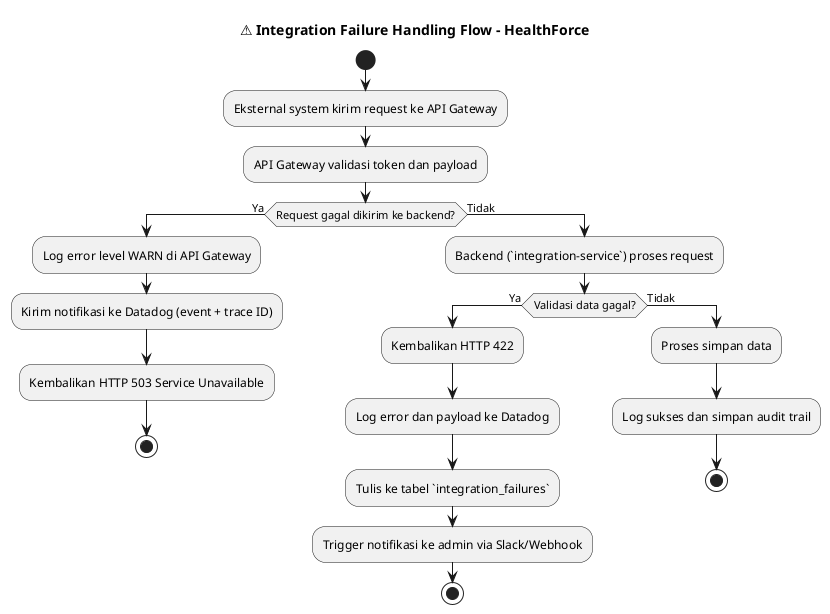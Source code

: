 @startuml integration_failure_handling_flow

title ⚠️ Integration Failure Handling Flow - HealthForce

start

:Eksternal system kirim request ke API Gateway;

:API Gateway validasi token dan payload;

if (Request gagal dikirim ke backend?) then (Ya)
  :Log error level WARN di API Gateway;
  :Kirim notifikasi ke Datadog (event + trace ID);
  :Kembalikan HTTP 503 Service Unavailable;
  stop
else (Tidak)
  :Backend (`integration-service`) proses request;

  if (Validasi data gagal?) then (Ya)
    :Kembalikan HTTP 422;
    :Log error dan payload ke Datadog;
    :Tulis ke tabel `integration_failures`;
    :Trigger notifikasi ke admin via Slack/Webhook;
    stop
  else (Tidak)
    :Proses simpan data;
    :Log sukses dan simpan audit trail;
    stop
  endif
endif

@enduml
